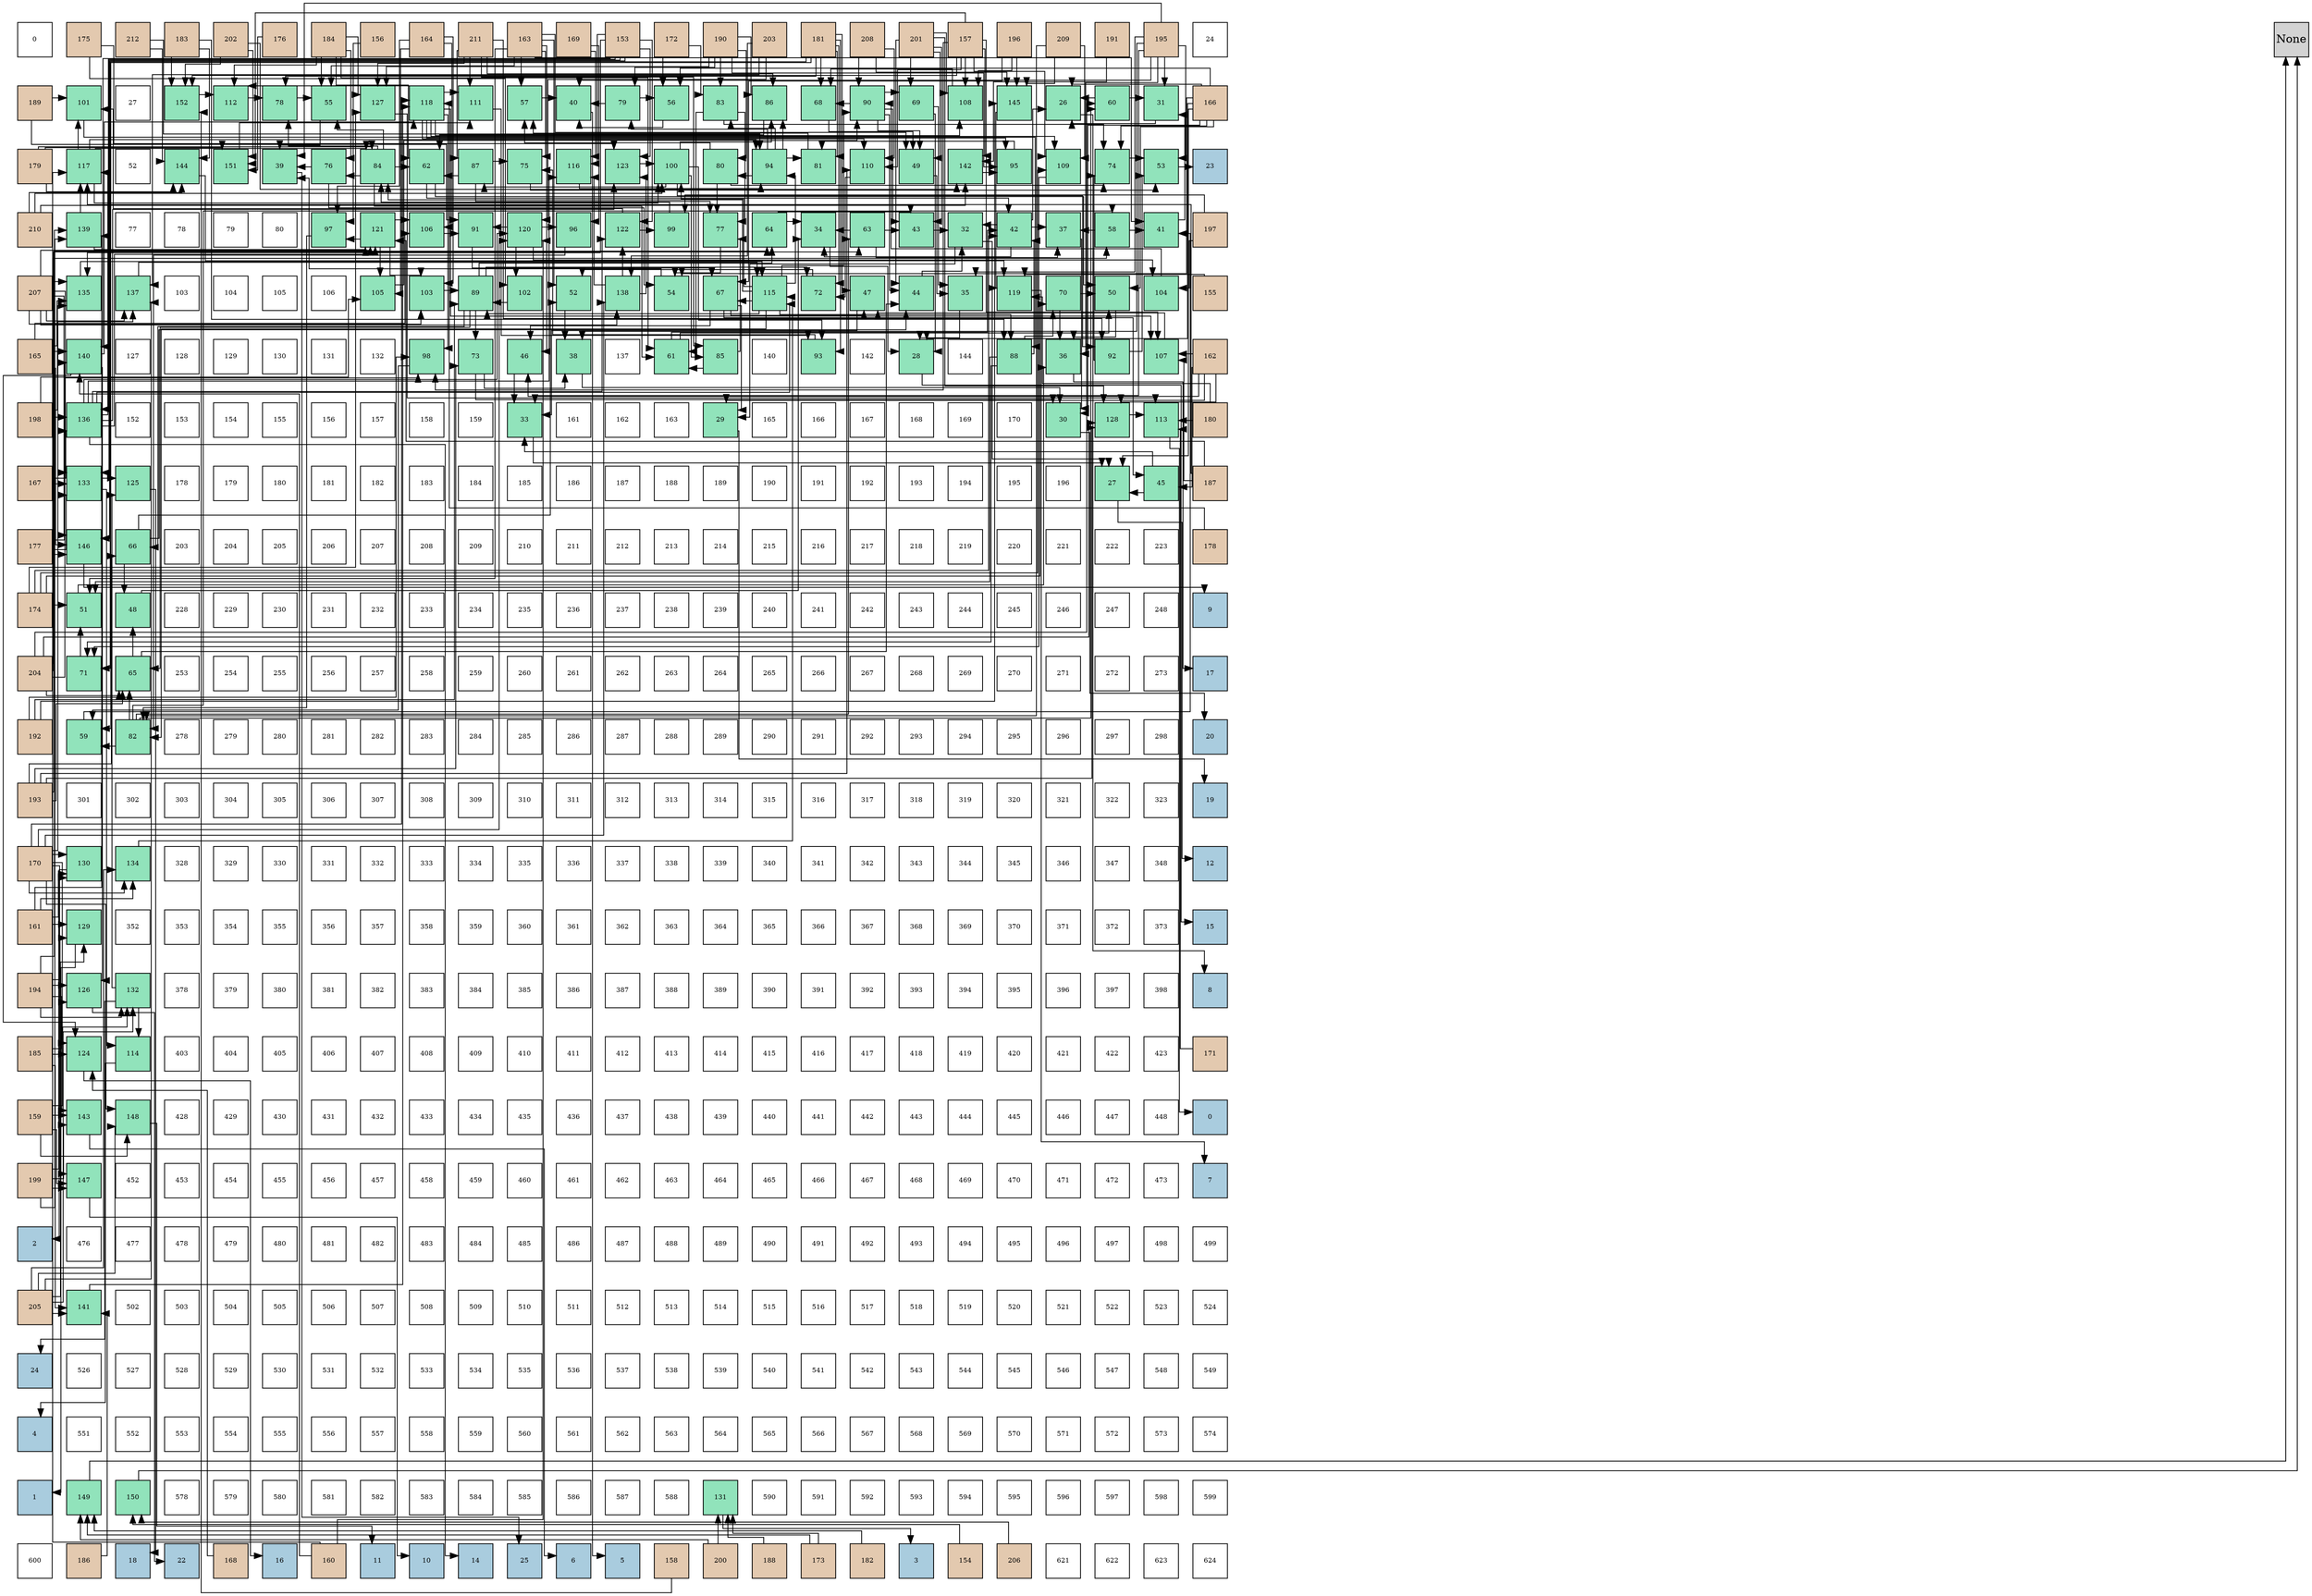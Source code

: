digraph layout{
 rankdir=TB;
 splines=ortho;
 node [style=filled shape=square fixedsize=true width=0.6];
0[label="0", fontsize=8, fillcolor="#ffffff"];
1[label="175", fontsize=8, fillcolor="#e3c9af"];
2[label="212", fontsize=8, fillcolor="#e3c9af"];
3[label="183", fontsize=8, fillcolor="#e3c9af"];
4[label="202", fontsize=8, fillcolor="#e3c9af"];
5[label="176", fontsize=8, fillcolor="#e3c9af"];
6[label="184", fontsize=8, fillcolor="#e3c9af"];
7[label="156", fontsize=8, fillcolor="#e3c9af"];
8[label="164", fontsize=8, fillcolor="#e3c9af"];
9[label="211", fontsize=8, fillcolor="#e3c9af"];
10[label="163", fontsize=8, fillcolor="#e3c9af"];
11[label="169", fontsize=8, fillcolor="#e3c9af"];
12[label="153", fontsize=8, fillcolor="#e3c9af"];
13[label="172", fontsize=8, fillcolor="#e3c9af"];
14[label="190", fontsize=8, fillcolor="#e3c9af"];
15[label="203", fontsize=8, fillcolor="#e3c9af"];
16[label="181", fontsize=8, fillcolor="#e3c9af"];
17[label="208", fontsize=8, fillcolor="#e3c9af"];
18[label="201", fontsize=8, fillcolor="#e3c9af"];
19[label="157", fontsize=8, fillcolor="#e3c9af"];
20[label="196", fontsize=8, fillcolor="#e3c9af"];
21[label="209", fontsize=8, fillcolor="#e3c9af"];
22[label="191", fontsize=8, fillcolor="#e3c9af"];
23[label="195", fontsize=8, fillcolor="#e3c9af"];
24[label="24", fontsize=8, fillcolor="#ffffff"];
25[label="189", fontsize=8, fillcolor="#e3c9af"];
26[label="101", fontsize=8, fillcolor="#91e3bb"];
27[label="27", fontsize=8, fillcolor="#ffffff"];
28[label="152", fontsize=8, fillcolor="#91e3bb"];
29[label="112", fontsize=8, fillcolor="#91e3bb"];
30[label="78", fontsize=8, fillcolor="#91e3bb"];
31[label="55", fontsize=8, fillcolor="#91e3bb"];
32[label="127", fontsize=8, fillcolor="#91e3bb"];
33[label="118", fontsize=8, fillcolor="#91e3bb"];
34[label="111", fontsize=8, fillcolor="#91e3bb"];
35[label="57", fontsize=8, fillcolor="#91e3bb"];
36[label="40", fontsize=8, fillcolor="#91e3bb"];
37[label="79", fontsize=8, fillcolor="#91e3bb"];
38[label="56", fontsize=8, fillcolor="#91e3bb"];
39[label="83", fontsize=8, fillcolor="#91e3bb"];
40[label="86", fontsize=8, fillcolor="#91e3bb"];
41[label="68", fontsize=8, fillcolor="#91e3bb"];
42[label="90", fontsize=8, fillcolor="#91e3bb"];
43[label="69", fontsize=8, fillcolor="#91e3bb"];
44[label="108", fontsize=8, fillcolor="#91e3bb"];
45[label="145", fontsize=8, fillcolor="#91e3bb"];
46[label="26", fontsize=8, fillcolor="#91e3bb"];
47[label="60", fontsize=8, fillcolor="#91e3bb"];
48[label="31", fontsize=8, fillcolor="#91e3bb"];
49[label="166", fontsize=8, fillcolor="#e3c9af"];
50[label="179", fontsize=8, fillcolor="#e3c9af"];
51[label="117", fontsize=8, fillcolor="#91e3bb"];
52[label="52", fontsize=8, fillcolor="#ffffff"];
53[label="144", fontsize=8, fillcolor="#91e3bb"];
54[label="151", fontsize=8, fillcolor="#91e3bb"];
55[label="39", fontsize=8, fillcolor="#91e3bb"];
56[label="76", fontsize=8, fillcolor="#91e3bb"];
57[label="84", fontsize=8, fillcolor="#91e3bb"];
58[label="62", fontsize=8, fillcolor="#91e3bb"];
59[label="87", fontsize=8, fillcolor="#91e3bb"];
60[label="75", fontsize=8, fillcolor="#91e3bb"];
61[label="116", fontsize=8, fillcolor="#91e3bb"];
62[label="123", fontsize=8, fillcolor="#91e3bb"];
63[label="100", fontsize=8, fillcolor="#91e3bb"];
64[label="80", fontsize=8, fillcolor="#91e3bb"];
65[label="94", fontsize=8, fillcolor="#91e3bb"];
66[label="81", fontsize=8, fillcolor="#91e3bb"];
67[label="110", fontsize=8, fillcolor="#91e3bb"];
68[label="49", fontsize=8, fillcolor="#91e3bb"];
69[label="142", fontsize=8, fillcolor="#91e3bb"];
70[label="95", fontsize=8, fillcolor="#91e3bb"];
71[label="109", fontsize=8, fillcolor="#91e3bb"];
72[label="74", fontsize=8, fillcolor="#91e3bb"];
73[label="53", fontsize=8, fillcolor="#91e3bb"];
74[label="23", fontsize=8, fillcolor="#a9ccde"];
75[label="210", fontsize=8, fillcolor="#e3c9af"];
76[label="139", fontsize=8, fillcolor="#91e3bb"];
77[label="77", fontsize=8, fillcolor="#ffffff"];
78[label="78", fontsize=8, fillcolor="#ffffff"];
79[label="79", fontsize=8, fillcolor="#ffffff"];
80[label="80", fontsize=8, fillcolor="#ffffff"];
81[label="97", fontsize=8, fillcolor="#91e3bb"];
82[label="121", fontsize=8, fillcolor="#91e3bb"];
83[label="106", fontsize=8, fillcolor="#91e3bb"];
84[label="91", fontsize=8, fillcolor="#91e3bb"];
85[label="120", fontsize=8, fillcolor="#91e3bb"];
86[label="96", fontsize=8, fillcolor="#91e3bb"];
87[label="122", fontsize=8, fillcolor="#91e3bb"];
88[label="99", fontsize=8, fillcolor="#91e3bb"];
89[label="77", fontsize=8, fillcolor="#91e3bb"];
90[label="64", fontsize=8, fillcolor="#91e3bb"];
91[label="34", fontsize=8, fillcolor="#91e3bb"];
92[label="63", fontsize=8, fillcolor="#91e3bb"];
93[label="43", fontsize=8, fillcolor="#91e3bb"];
94[label="32", fontsize=8, fillcolor="#91e3bb"];
95[label="42", fontsize=8, fillcolor="#91e3bb"];
96[label="37", fontsize=8, fillcolor="#91e3bb"];
97[label="58", fontsize=8, fillcolor="#91e3bb"];
98[label="41", fontsize=8, fillcolor="#91e3bb"];
99[label="197", fontsize=8, fillcolor="#e3c9af"];
100[label="207", fontsize=8, fillcolor="#e3c9af"];
101[label="135", fontsize=8, fillcolor="#91e3bb"];
102[label="137", fontsize=8, fillcolor="#91e3bb"];
103[label="103", fontsize=8, fillcolor="#ffffff"];
104[label="104", fontsize=8, fillcolor="#ffffff"];
105[label="105", fontsize=8, fillcolor="#ffffff"];
106[label="106", fontsize=8, fillcolor="#ffffff"];
107[label="105", fontsize=8, fillcolor="#91e3bb"];
108[label="103", fontsize=8, fillcolor="#91e3bb"];
109[label="89", fontsize=8, fillcolor="#91e3bb"];
110[label="102", fontsize=8, fillcolor="#91e3bb"];
111[label="52", fontsize=8, fillcolor="#91e3bb"];
112[label="138", fontsize=8, fillcolor="#91e3bb"];
113[label="54", fontsize=8, fillcolor="#91e3bb"];
114[label="67", fontsize=8, fillcolor="#91e3bb"];
115[label="115", fontsize=8, fillcolor="#91e3bb"];
116[label="72", fontsize=8, fillcolor="#91e3bb"];
117[label="47", fontsize=8, fillcolor="#91e3bb"];
118[label="44", fontsize=8, fillcolor="#91e3bb"];
119[label="35", fontsize=8, fillcolor="#91e3bb"];
120[label="119", fontsize=8, fillcolor="#91e3bb"];
121[label="70", fontsize=8, fillcolor="#91e3bb"];
122[label="50", fontsize=8, fillcolor="#91e3bb"];
123[label="104", fontsize=8, fillcolor="#91e3bb"];
124[label="155", fontsize=8, fillcolor="#e3c9af"];
125[label="165", fontsize=8, fillcolor="#e3c9af"];
126[label="140", fontsize=8, fillcolor="#91e3bb"];
127[label="127", fontsize=8, fillcolor="#ffffff"];
128[label="128", fontsize=8, fillcolor="#ffffff"];
129[label="129", fontsize=8, fillcolor="#ffffff"];
130[label="130", fontsize=8, fillcolor="#ffffff"];
131[label="131", fontsize=8, fillcolor="#ffffff"];
132[label="132", fontsize=8, fillcolor="#ffffff"];
133[label="98", fontsize=8, fillcolor="#91e3bb"];
134[label="73", fontsize=8, fillcolor="#91e3bb"];
135[label="46", fontsize=8, fillcolor="#91e3bb"];
136[label="38", fontsize=8, fillcolor="#91e3bb"];
137[label="137", fontsize=8, fillcolor="#ffffff"];
138[label="61", fontsize=8, fillcolor="#91e3bb"];
139[label="85", fontsize=8, fillcolor="#91e3bb"];
140[label="140", fontsize=8, fillcolor="#ffffff"];
141[label="93", fontsize=8, fillcolor="#91e3bb"];
142[label="142", fontsize=8, fillcolor="#ffffff"];
143[label="28", fontsize=8, fillcolor="#91e3bb"];
144[label="144", fontsize=8, fillcolor="#ffffff"];
145[label="88", fontsize=8, fillcolor="#91e3bb"];
146[label="36", fontsize=8, fillcolor="#91e3bb"];
147[label="92", fontsize=8, fillcolor="#91e3bb"];
148[label="107", fontsize=8, fillcolor="#91e3bb"];
149[label="162", fontsize=8, fillcolor="#e3c9af"];
150[label="198", fontsize=8, fillcolor="#e3c9af"];
151[label="136", fontsize=8, fillcolor="#91e3bb"];
152[label="152", fontsize=8, fillcolor="#ffffff"];
153[label="153", fontsize=8, fillcolor="#ffffff"];
154[label="154", fontsize=8, fillcolor="#ffffff"];
155[label="155", fontsize=8, fillcolor="#ffffff"];
156[label="156", fontsize=8, fillcolor="#ffffff"];
157[label="157", fontsize=8, fillcolor="#ffffff"];
158[label="158", fontsize=8, fillcolor="#ffffff"];
159[label="159", fontsize=8, fillcolor="#ffffff"];
160[label="33", fontsize=8, fillcolor="#91e3bb"];
161[label="161", fontsize=8, fillcolor="#ffffff"];
162[label="162", fontsize=8, fillcolor="#ffffff"];
163[label="163", fontsize=8, fillcolor="#ffffff"];
164[label="29", fontsize=8, fillcolor="#91e3bb"];
165[label="165", fontsize=8, fillcolor="#ffffff"];
166[label="166", fontsize=8, fillcolor="#ffffff"];
167[label="167", fontsize=8, fillcolor="#ffffff"];
168[label="168", fontsize=8, fillcolor="#ffffff"];
169[label="169", fontsize=8, fillcolor="#ffffff"];
170[label="170", fontsize=8, fillcolor="#ffffff"];
171[label="30", fontsize=8, fillcolor="#91e3bb"];
172[label="128", fontsize=8, fillcolor="#91e3bb"];
173[label="113", fontsize=8, fillcolor="#91e3bb"];
174[label="180", fontsize=8, fillcolor="#e3c9af"];
175[label="167", fontsize=8, fillcolor="#e3c9af"];
176[label="133", fontsize=8, fillcolor="#91e3bb"];
177[label="125", fontsize=8, fillcolor="#91e3bb"];
178[label="178", fontsize=8, fillcolor="#ffffff"];
179[label="179", fontsize=8, fillcolor="#ffffff"];
180[label="180", fontsize=8, fillcolor="#ffffff"];
181[label="181", fontsize=8, fillcolor="#ffffff"];
182[label="182", fontsize=8, fillcolor="#ffffff"];
183[label="183", fontsize=8, fillcolor="#ffffff"];
184[label="184", fontsize=8, fillcolor="#ffffff"];
185[label="185", fontsize=8, fillcolor="#ffffff"];
186[label="186", fontsize=8, fillcolor="#ffffff"];
187[label="187", fontsize=8, fillcolor="#ffffff"];
188[label="188", fontsize=8, fillcolor="#ffffff"];
189[label="189", fontsize=8, fillcolor="#ffffff"];
190[label="190", fontsize=8, fillcolor="#ffffff"];
191[label="191", fontsize=8, fillcolor="#ffffff"];
192[label="192", fontsize=8, fillcolor="#ffffff"];
193[label="193", fontsize=8, fillcolor="#ffffff"];
194[label="194", fontsize=8, fillcolor="#ffffff"];
195[label="195", fontsize=8, fillcolor="#ffffff"];
196[label="196", fontsize=8, fillcolor="#ffffff"];
197[label="27", fontsize=8, fillcolor="#91e3bb"];
198[label="45", fontsize=8, fillcolor="#91e3bb"];
199[label="187", fontsize=8, fillcolor="#e3c9af"];
200[label="177", fontsize=8, fillcolor="#e3c9af"];
201[label="146", fontsize=8, fillcolor="#91e3bb"];
202[label="66", fontsize=8, fillcolor="#91e3bb"];
203[label="203", fontsize=8, fillcolor="#ffffff"];
204[label="204", fontsize=8, fillcolor="#ffffff"];
205[label="205", fontsize=8, fillcolor="#ffffff"];
206[label="206", fontsize=8, fillcolor="#ffffff"];
207[label="207", fontsize=8, fillcolor="#ffffff"];
208[label="208", fontsize=8, fillcolor="#ffffff"];
209[label="209", fontsize=8, fillcolor="#ffffff"];
210[label="210", fontsize=8, fillcolor="#ffffff"];
211[label="211", fontsize=8, fillcolor="#ffffff"];
212[label="212", fontsize=8, fillcolor="#ffffff"];
213[label="213", fontsize=8, fillcolor="#ffffff"];
214[label="214", fontsize=8, fillcolor="#ffffff"];
215[label="215", fontsize=8, fillcolor="#ffffff"];
216[label="216", fontsize=8, fillcolor="#ffffff"];
217[label="217", fontsize=8, fillcolor="#ffffff"];
218[label="218", fontsize=8, fillcolor="#ffffff"];
219[label="219", fontsize=8, fillcolor="#ffffff"];
220[label="220", fontsize=8, fillcolor="#ffffff"];
221[label="221", fontsize=8, fillcolor="#ffffff"];
222[label="222", fontsize=8, fillcolor="#ffffff"];
223[label="223", fontsize=8, fillcolor="#ffffff"];
224[label="178", fontsize=8, fillcolor="#e3c9af"];
225[label="174", fontsize=8, fillcolor="#e3c9af"];
226[label="51", fontsize=8, fillcolor="#91e3bb"];
227[label="48", fontsize=8, fillcolor="#91e3bb"];
228[label="228", fontsize=8, fillcolor="#ffffff"];
229[label="229", fontsize=8, fillcolor="#ffffff"];
230[label="230", fontsize=8, fillcolor="#ffffff"];
231[label="231", fontsize=8, fillcolor="#ffffff"];
232[label="232", fontsize=8, fillcolor="#ffffff"];
233[label="233", fontsize=8, fillcolor="#ffffff"];
234[label="234", fontsize=8, fillcolor="#ffffff"];
235[label="235", fontsize=8, fillcolor="#ffffff"];
236[label="236", fontsize=8, fillcolor="#ffffff"];
237[label="237", fontsize=8, fillcolor="#ffffff"];
238[label="238", fontsize=8, fillcolor="#ffffff"];
239[label="239", fontsize=8, fillcolor="#ffffff"];
240[label="240", fontsize=8, fillcolor="#ffffff"];
241[label="241", fontsize=8, fillcolor="#ffffff"];
242[label="242", fontsize=8, fillcolor="#ffffff"];
243[label="243", fontsize=8, fillcolor="#ffffff"];
244[label="244", fontsize=8, fillcolor="#ffffff"];
245[label="245", fontsize=8, fillcolor="#ffffff"];
246[label="246", fontsize=8, fillcolor="#ffffff"];
247[label="247", fontsize=8, fillcolor="#ffffff"];
248[label="248", fontsize=8, fillcolor="#ffffff"];
249[label="9", fontsize=8, fillcolor="#a9ccde"];
250[label="204", fontsize=8, fillcolor="#e3c9af"];
251[label="71", fontsize=8, fillcolor="#91e3bb"];
252[label="65", fontsize=8, fillcolor="#91e3bb"];
253[label="253", fontsize=8, fillcolor="#ffffff"];
254[label="254", fontsize=8, fillcolor="#ffffff"];
255[label="255", fontsize=8, fillcolor="#ffffff"];
256[label="256", fontsize=8, fillcolor="#ffffff"];
257[label="257", fontsize=8, fillcolor="#ffffff"];
258[label="258", fontsize=8, fillcolor="#ffffff"];
259[label="259", fontsize=8, fillcolor="#ffffff"];
260[label="260", fontsize=8, fillcolor="#ffffff"];
261[label="261", fontsize=8, fillcolor="#ffffff"];
262[label="262", fontsize=8, fillcolor="#ffffff"];
263[label="263", fontsize=8, fillcolor="#ffffff"];
264[label="264", fontsize=8, fillcolor="#ffffff"];
265[label="265", fontsize=8, fillcolor="#ffffff"];
266[label="266", fontsize=8, fillcolor="#ffffff"];
267[label="267", fontsize=8, fillcolor="#ffffff"];
268[label="268", fontsize=8, fillcolor="#ffffff"];
269[label="269", fontsize=8, fillcolor="#ffffff"];
270[label="270", fontsize=8, fillcolor="#ffffff"];
271[label="271", fontsize=8, fillcolor="#ffffff"];
272[label="272", fontsize=8, fillcolor="#ffffff"];
273[label="273", fontsize=8, fillcolor="#ffffff"];
274[label="17", fontsize=8, fillcolor="#a9ccde"];
275[label="192", fontsize=8, fillcolor="#e3c9af"];
276[label="59", fontsize=8, fillcolor="#91e3bb"];
277[label="82", fontsize=8, fillcolor="#91e3bb"];
278[label="278", fontsize=8, fillcolor="#ffffff"];
279[label="279", fontsize=8, fillcolor="#ffffff"];
280[label="280", fontsize=8, fillcolor="#ffffff"];
281[label="281", fontsize=8, fillcolor="#ffffff"];
282[label="282", fontsize=8, fillcolor="#ffffff"];
283[label="283", fontsize=8, fillcolor="#ffffff"];
284[label="284", fontsize=8, fillcolor="#ffffff"];
285[label="285", fontsize=8, fillcolor="#ffffff"];
286[label="286", fontsize=8, fillcolor="#ffffff"];
287[label="287", fontsize=8, fillcolor="#ffffff"];
288[label="288", fontsize=8, fillcolor="#ffffff"];
289[label="289", fontsize=8, fillcolor="#ffffff"];
290[label="290", fontsize=8, fillcolor="#ffffff"];
291[label="291", fontsize=8, fillcolor="#ffffff"];
292[label="292", fontsize=8, fillcolor="#ffffff"];
293[label="293", fontsize=8, fillcolor="#ffffff"];
294[label="294", fontsize=8, fillcolor="#ffffff"];
295[label="295", fontsize=8, fillcolor="#ffffff"];
296[label="296", fontsize=8, fillcolor="#ffffff"];
297[label="297", fontsize=8, fillcolor="#ffffff"];
298[label="298", fontsize=8, fillcolor="#ffffff"];
299[label="20", fontsize=8, fillcolor="#a9ccde"];
300[label="193", fontsize=8, fillcolor="#e3c9af"];
301[label="301", fontsize=8, fillcolor="#ffffff"];
302[label="302", fontsize=8, fillcolor="#ffffff"];
303[label="303", fontsize=8, fillcolor="#ffffff"];
304[label="304", fontsize=8, fillcolor="#ffffff"];
305[label="305", fontsize=8, fillcolor="#ffffff"];
306[label="306", fontsize=8, fillcolor="#ffffff"];
307[label="307", fontsize=8, fillcolor="#ffffff"];
308[label="308", fontsize=8, fillcolor="#ffffff"];
309[label="309", fontsize=8, fillcolor="#ffffff"];
310[label="310", fontsize=8, fillcolor="#ffffff"];
311[label="311", fontsize=8, fillcolor="#ffffff"];
312[label="312", fontsize=8, fillcolor="#ffffff"];
313[label="313", fontsize=8, fillcolor="#ffffff"];
314[label="314", fontsize=8, fillcolor="#ffffff"];
315[label="315", fontsize=8, fillcolor="#ffffff"];
316[label="316", fontsize=8, fillcolor="#ffffff"];
317[label="317", fontsize=8, fillcolor="#ffffff"];
318[label="318", fontsize=8, fillcolor="#ffffff"];
319[label="319", fontsize=8, fillcolor="#ffffff"];
320[label="320", fontsize=8, fillcolor="#ffffff"];
321[label="321", fontsize=8, fillcolor="#ffffff"];
322[label="322", fontsize=8, fillcolor="#ffffff"];
323[label="323", fontsize=8, fillcolor="#ffffff"];
324[label="19", fontsize=8, fillcolor="#a9ccde"];
325[label="170", fontsize=8, fillcolor="#e3c9af"];
326[label="130", fontsize=8, fillcolor="#91e3bb"];
327[label="134", fontsize=8, fillcolor="#91e3bb"];
328[label="328", fontsize=8, fillcolor="#ffffff"];
329[label="329", fontsize=8, fillcolor="#ffffff"];
330[label="330", fontsize=8, fillcolor="#ffffff"];
331[label="331", fontsize=8, fillcolor="#ffffff"];
332[label="332", fontsize=8, fillcolor="#ffffff"];
333[label="333", fontsize=8, fillcolor="#ffffff"];
334[label="334", fontsize=8, fillcolor="#ffffff"];
335[label="335", fontsize=8, fillcolor="#ffffff"];
336[label="336", fontsize=8, fillcolor="#ffffff"];
337[label="337", fontsize=8, fillcolor="#ffffff"];
338[label="338", fontsize=8, fillcolor="#ffffff"];
339[label="339", fontsize=8, fillcolor="#ffffff"];
340[label="340", fontsize=8, fillcolor="#ffffff"];
341[label="341", fontsize=8, fillcolor="#ffffff"];
342[label="342", fontsize=8, fillcolor="#ffffff"];
343[label="343", fontsize=8, fillcolor="#ffffff"];
344[label="344", fontsize=8, fillcolor="#ffffff"];
345[label="345", fontsize=8, fillcolor="#ffffff"];
346[label="346", fontsize=8, fillcolor="#ffffff"];
347[label="347", fontsize=8, fillcolor="#ffffff"];
348[label="348", fontsize=8, fillcolor="#ffffff"];
349[label="12", fontsize=8, fillcolor="#a9ccde"];
350[label="161", fontsize=8, fillcolor="#e3c9af"];
351[label="129", fontsize=8, fillcolor="#91e3bb"];
352[label="352", fontsize=8, fillcolor="#ffffff"];
353[label="353", fontsize=8, fillcolor="#ffffff"];
354[label="354", fontsize=8, fillcolor="#ffffff"];
355[label="355", fontsize=8, fillcolor="#ffffff"];
356[label="356", fontsize=8, fillcolor="#ffffff"];
357[label="357", fontsize=8, fillcolor="#ffffff"];
358[label="358", fontsize=8, fillcolor="#ffffff"];
359[label="359", fontsize=8, fillcolor="#ffffff"];
360[label="360", fontsize=8, fillcolor="#ffffff"];
361[label="361", fontsize=8, fillcolor="#ffffff"];
362[label="362", fontsize=8, fillcolor="#ffffff"];
363[label="363", fontsize=8, fillcolor="#ffffff"];
364[label="364", fontsize=8, fillcolor="#ffffff"];
365[label="365", fontsize=8, fillcolor="#ffffff"];
366[label="366", fontsize=8, fillcolor="#ffffff"];
367[label="367", fontsize=8, fillcolor="#ffffff"];
368[label="368", fontsize=8, fillcolor="#ffffff"];
369[label="369", fontsize=8, fillcolor="#ffffff"];
370[label="370", fontsize=8, fillcolor="#ffffff"];
371[label="371", fontsize=8, fillcolor="#ffffff"];
372[label="372", fontsize=8, fillcolor="#ffffff"];
373[label="373", fontsize=8, fillcolor="#ffffff"];
374[label="15", fontsize=8, fillcolor="#a9ccde"];
375[label="194", fontsize=8, fillcolor="#e3c9af"];
376[label="126", fontsize=8, fillcolor="#91e3bb"];
377[label="132", fontsize=8, fillcolor="#91e3bb"];
378[label="378", fontsize=8, fillcolor="#ffffff"];
379[label="379", fontsize=8, fillcolor="#ffffff"];
380[label="380", fontsize=8, fillcolor="#ffffff"];
381[label="381", fontsize=8, fillcolor="#ffffff"];
382[label="382", fontsize=8, fillcolor="#ffffff"];
383[label="383", fontsize=8, fillcolor="#ffffff"];
384[label="384", fontsize=8, fillcolor="#ffffff"];
385[label="385", fontsize=8, fillcolor="#ffffff"];
386[label="386", fontsize=8, fillcolor="#ffffff"];
387[label="387", fontsize=8, fillcolor="#ffffff"];
388[label="388", fontsize=8, fillcolor="#ffffff"];
389[label="389", fontsize=8, fillcolor="#ffffff"];
390[label="390", fontsize=8, fillcolor="#ffffff"];
391[label="391", fontsize=8, fillcolor="#ffffff"];
392[label="392", fontsize=8, fillcolor="#ffffff"];
393[label="393", fontsize=8, fillcolor="#ffffff"];
394[label="394", fontsize=8, fillcolor="#ffffff"];
395[label="395", fontsize=8, fillcolor="#ffffff"];
396[label="396", fontsize=8, fillcolor="#ffffff"];
397[label="397", fontsize=8, fillcolor="#ffffff"];
398[label="398", fontsize=8, fillcolor="#ffffff"];
399[label="8", fontsize=8, fillcolor="#a9ccde"];
400[label="185", fontsize=8, fillcolor="#e3c9af"];
401[label="124", fontsize=8, fillcolor="#91e3bb"];
402[label="114", fontsize=8, fillcolor="#91e3bb"];
403[label="403", fontsize=8, fillcolor="#ffffff"];
404[label="404", fontsize=8, fillcolor="#ffffff"];
405[label="405", fontsize=8, fillcolor="#ffffff"];
406[label="406", fontsize=8, fillcolor="#ffffff"];
407[label="407", fontsize=8, fillcolor="#ffffff"];
408[label="408", fontsize=8, fillcolor="#ffffff"];
409[label="409", fontsize=8, fillcolor="#ffffff"];
410[label="410", fontsize=8, fillcolor="#ffffff"];
411[label="411", fontsize=8, fillcolor="#ffffff"];
412[label="412", fontsize=8, fillcolor="#ffffff"];
413[label="413", fontsize=8, fillcolor="#ffffff"];
414[label="414", fontsize=8, fillcolor="#ffffff"];
415[label="415", fontsize=8, fillcolor="#ffffff"];
416[label="416", fontsize=8, fillcolor="#ffffff"];
417[label="417", fontsize=8, fillcolor="#ffffff"];
418[label="418", fontsize=8, fillcolor="#ffffff"];
419[label="419", fontsize=8, fillcolor="#ffffff"];
420[label="420", fontsize=8, fillcolor="#ffffff"];
421[label="421", fontsize=8, fillcolor="#ffffff"];
422[label="422", fontsize=8, fillcolor="#ffffff"];
423[label="423", fontsize=8, fillcolor="#ffffff"];
424[label="171", fontsize=8, fillcolor="#e3c9af"];
425[label="159", fontsize=8, fillcolor="#e3c9af"];
426[label="143", fontsize=8, fillcolor="#91e3bb"];
427[label="148", fontsize=8, fillcolor="#91e3bb"];
428[label="428", fontsize=8, fillcolor="#ffffff"];
429[label="429", fontsize=8, fillcolor="#ffffff"];
430[label="430", fontsize=8, fillcolor="#ffffff"];
431[label="431", fontsize=8, fillcolor="#ffffff"];
432[label="432", fontsize=8, fillcolor="#ffffff"];
433[label="433", fontsize=8, fillcolor="#ffffff"];
434[label="434", fontsize=8, fillcolor="#ffffff"];
435[label="435", fontsize=8, fillcolor="#ffffff"];
436[label="436", fontsize=8, fillcolor="#ffffff"];
437[label="437", fontsize=8, fillcolor="#ffffff"];
438[label="438", fontsize=8, fillcolor="#ffffff"];
439[label="439", fontsize=8, fillcolor="#ffffff"];
440[label="440", fontsize=8, fillcolor="#ffffff"];
441[label="441", fontsize=8, fillcolor="#ffffff"];
442[label="442", fontsize=8, fillcolor="#ffffff"];
443[label="443", fontsize=8, fillcolor="#ffffff"];
444[label="444", fontsize=8, fillcolor="#ffffff"];
445[label="445", fontsize=8, fillcolor="#ffffff"];
446[label="446", fontsize=8, fillcolor="#ffffff"];
447[label="447", fontsize=8, fillcolor="#ffffff"];
448[label="448", fontsize=8, fillcolor="#ffffff"];
449[label="0", fontsize=8, fillcolor="#a9ccde"];
450[label="199", fontsize=8, fillcolor="#e3c9af"];
451[label="147", fontsize=8, fillcolor="#91e3bb"];
452[label="452", fontsize=8, fillcolor="#ffffff"];
453[label="453", fontsize=8, fillcolor="#ffffff"];
454[label="454", fontsize=8, fillcolor="#ffffff"];
455[label="455", fontsize=8, fillcolor="#ffffff"];
456[label="456", fontsize=8, fillcolor="#ffffff"];
457[label="457", fontsize=8, fillcolor="#ffffff"];
458[label="458", fontsize=8, fillcolor="#ffffff"];
459[label="459", fontsize=8, fillcolor="#ffffff"];
460[label="460", fontsize=8, fillcolor="#ffffff"];
461[label="461", fontsize=8, fillcolor="#ffffff"];
462[label="462", fontsize=8, fillcolor="#ffffff"];
463[label="463", fontsize=8, fillcolor="#ffffff"];
464[label="464", fontsize=8, fillcolor="#ffffff"];
465[label="465", fontsize=8, fillcolor="#ffffff"];
466[label="466", fontsize=8, fillcolor="#ffffff"];
467[label="467", fontsize=8, fillcolor="#ffffff"];
468[label="468", fontsize=8, fillcolor="#ffffff"];
469[label="469", fontsize=8, fillcolor="#ffffff"];
470[label="470", fontsize=8, fillcolor="#ffffff"];
471[label="471", fontsize=8, fillcolor="#ffffff"];
472[label="472", fontsize=8, fillcolor="#ffffff"];
473[label="473", fontsize=8, fillcolor="#ffffff"];
474[label="7", fontsize=8, fillcolor="#a9ccde"];
475[label="2", fontsize=8, fillcolor="#a9ccde"];
476[label="476", fontsize=8, fillcolor="#ffffff"];
477[label="477", fontsize=8, fillcolor="#ffffff"];
478[label="478", fontsize=8, fillcolor="#ffffff"];
479[label="479", fontsize=8, fillcolor="#ffffff"];
480[label="480", fontsize=8, fillcolor="#ffffff"];
481[label="481", fontsize=8, fillcolor="#ffffff"];
482[label="482", fontsize=8, fillcolor="#ffffff"];
483[label="483", fontsize=8, fillcolor="#ffffff"];
484[label="484", fontsize=8, fillcolor="#ffffff"];
485[label="485", fontsize=8, fillcolor="#ffffff"];
486[label="486", fontsize=8, fillcolor="#ffffff"];
487[label="487", fontsize=8, fillcolor="#ffffff"];
488[label="488", fontsize=8, fillcolor="#ffffff"];
489[label="489", fontsize=8, fillcolor="#ffffff"];
490[label="490", fontsize=8, fillcolor="#ffffff"];
491[label="491", fontsize=8, fillcolor="#ffffff"];
492[label="492", fontsize=8, fillcolor="#ffffff"];
493[label="493", fontsize=8, fillcolor="#ffffff"];
494[label="494", fontsize=8, fillcolor="#ffffff"];
495[label="495", fontsize=8, fillcolor="#ffffff"];
496[label="496", fontsize=8, fillcolor="#ffffff"];
497[label="497", fontsize=8, fillcolor="#ffffff"];
498[label="498", fontsize=8, fillcolor="#ffffff"];
499[label="499", fontsize=8, fillcolor="#ffffff"];
500[label="205", fontsize=8, fillcolor="#e3c9af"];
501[label="141", fontsize=8, fillcolor="#91e3bb"];
502[label="502", fontsize=8, fillcolor="#ffffff"];
503[label="503", fontsize=8, fillcolor="#ffffff"];
504[label="504", fontsize=8, fillcolor="#ffffff"];
505[label="505", fontsize=8, fillcolor="#ffffff"];
506[label="506", fontsize=8, fillcolor="#ffffff"];
507[label="507", fontsize=8, fillcolor="#ffffff"];
508[label="508", fontsize=8, fillcolor="#ffffff"];
509[label="509", fontsize=8, fillcolor="#ffffff"];
510[label="510", fontsize=8, fillcolor="#ffffff"];
511[label="511", fontsize=8, fillcolor="#ffffff"];
512[label="512", fontsize=8, fillcolor="#ffffff"];
513[label="513", fontsize=8, fillcolor="#ffffff"];
514[label="514", fontsize=8, fillcolor="#ffffff"];
515[label="515", fontsize=8, fillcolor="#ffffff"];
516[label="516", fontsize=8, fillcolor="#ffffff"];
517[label="517", fontsize=8, fillcolor="#ffffff"];
518[label="518", fontsize=8, fillcolor="#ffffff"];
519[label="519", fontsize=8, fillcolor="#ffffff"];
520[label="520", fontsize=8, fillcolor="#ffffff"];
521[label="521", fontsize=8, fillcolor="#ffffff"];
522[label="522", fontsize=8, fillcolor="#ffffff"];
523[label="523", fontsize=8, fillcolor="#ffffff"];
524[label="524", fontsize=8, fillcolor="#ffffff"];
525[label="24", fontsize=8, fillcolor="#a9ccde"];
526[label="526", fontsize=8, fillcolor="#ffffff"];
527[label="527", fontsize=8, fillcolor="#ffffff"];
528[label="528", fontsize=8, fillcolor="#ffffff"];
529[label="529", fontsize=8, fillcolor="#ffffff"];
530[label="530", fontsize=8, fillcolor="#ffffff"];
531[label="531", fontsize=8, fillcolor="#ffffff"];
532[label="532", fontsize=8, fillcolor="#ffffff"];
533[label="533", fontsize=8, fillcolor="#ffffff"];
534[label="534", fontsize=8, fillcolor="#ffffff"];
535[label="535", fontsize=8, fillcolor="#ffffff"];
536[label="536", fontsize=8, fillcolor="#ffffff"];
537[label="537", fontsize=8, fillcolor="#ffffff"];
538[label="538", fontsize=8, fillcolor="#ffffff"];
539[label="539", fontsize=8, fillcolor="#ffffff"];
540[label="540", fontsize=8, fillcolor="#ffffff"];
541[label="541", fontsize=8, fillcolor="#ffffff"];
542[label="542", fontsize=8, fillcolor="#ffffff"];
543[label="543", fontsize=8, fillcolor="#ffffff"];
544[label="544", fontsize=8, fillcolor="#ffffff"];
545[label="545", fontsize=8, fillcolor="#ffffff"];
546[label="546", fontsize=8, fillcolor="#ffffff"];
547[label="547", fontsize=8, fillcolor="#ffffff"];
548[label="548", fontsize=8, fillcolor="#ffffff"];
549[label="549", fontsize=8, fillcolor="#ffffff"];
550[label="4", fontsize=8, fillcolor="#a9ccde"];
551[label="551", fontsize=8, fillcolor="#ffffff"];
552[label="552", fontsize=8, fillcolor="#ffffff"];
553[label="553", fontsize=8, fillcolor="#ffffff"];
554[label="554", fontsize=8, fillcolor="#ffffff"];
555[label="555", fontsize=8, fillcolor="#ffffff"];
556[label="556", fontsize=8, fillcolor="#ffffff"];
557[label="557", fontsize=8, fillcolor="#ffffff"];
558[label="558", fontsize=8, fillcolor="#ffffff"];
559[label="559", fontsize=8, fillcolor="#ffffff"];
560[label="560", fontsize=8, fillcolor="#ffffff"];
561[label="561", fontsize=8, fillcolor="#ffffff"];
562[label="562", fontsize=8, fillcolor="#ffffff"];
563[label="563", fontsize=8, fillcolor="#ffffff"];
564[label="564", fontsize=8, fillcolor="#ffffff"];
565[label="565", fontsize=8, fillcolor="#ffffff"];
566[label="566", fontsize=8, fillcolor="#ffffff"];
567[label="567", fontsize=8, fillcolor="#ffffff"];
568[label="568", fontsize=8, fillcolor="#ffffff"];
569[label="569", fontsize=8, fillcolor="#ffffff"];
570[label="570", fontsize=8, fillcolor="#ffffff"];
571[label="571", fontsize=8, fillcolor="#ffffff"];
572[label="572", fontsize=8, fillcolor="#ffffff"];
573[label="573", fontsize=8, fillcolor="#ffffff"];
574[label="574", fontsize=8, fillcolor="#ffffff"];
575[label="1", fontsize=8, fillcolor="#a9ccde"];
576[label="149", fontsize=8, fillcolor="#91e3bb"];
577[label="150", fontsize=8, fillcolor="#91e3bb"];
578[label="578", fontsize=8, fillcolor="#ffffff"];
579[label="579", fontsize=8, fillcolor="#ffffff"];
580[label="580", fontsize=8, fillcolor="#ffffff"];
581[label="581", fontsize=8, fillcolor="#ffffff"];
582[label="582", fontsize=8, fillcolor="#ffffff"];
583[label="583", fontsize=8, fillcolor="#ffffff"];
584[label="584", fontsize=8, fillcolor="#ffffff"];
585[label="585", fontsize=8, fillcolor="#ffffff"];
586[label="586", fontsize=8, fillcolor="#ffffff"];
587[label="587", fontsize=8, fillcolor="#ffffff"];
588[label="588", fontsize=8, fillcolor="#ffffff"];
589[label="131", fontsize=8, fillcolor="#91e3bb"];
590[label="590", fontsize=8, fillcolor="#ffffff"];
591[label="591", fontsize=8, fillcolor="#ffffff"];
592[label="592", fontsize=8, fillcolor="#ffffff"];
593[label="593", fontsize=8, fillcolor="#ffffff"];
594[label="594", fontsize=8, fillcolor="#ffffff"];
595[label="595", fontsize=8, fillcolor="#ffffff"];
596[label="596", fontsize=8, fillcolor="#ffffff"];
597[label="597", fontsize=8, fillcolor="#ffffff"];
598[label="598", fontsize=8, fillcolor="#ffffff"];
599[label="599", fontsize=8, fillcolor="#ffffff"];
600[label="600", fontsize=8, fillcolor="#ffffff"];
601[label="186", fontsize=8, fillcolor="#e3c9af"];
602[label="18", fontsize=8, fillcolor="#a9ccde"];
603[label="22", fontsize=8, fillcolor="#a9ccde"];
604[label="168", fontsize=8, fillcolor="#e3c9af"];
605[label="16", fontsize=8, fillcolor="#a9ccde"];
606[label="160", fontsize=8, fillcolor="#e3c9af"];
607[label="11", fontsize=8, fillcolor="#a9ccde"];
608[label="10", fontsize=8, fillcolor="#a9ccde"];
609[label="14", fontsize=8, fillcolor="#a9ccde"];
610[label="25", fontsize=8, fillcolor="#a9ccde"];
611[label="6", fontsize=8, fillcolor="#a9ccde"];
612[label="5", fontsize=8, fillcolor="#a9ccde"];
613[label="158", fontsize=8, fillcolor="#e3c9af"];
614[label="200", fontsize=8, fillcolor="#e3c9af"];
615[label="188", fontsize=8, fillcolor="#e3c9af"];
616[label="173", fontsize=8, fillcolor="#e3c9af"];
617[label="182", fontsize=8, fillcolor="#e3c9af"];
618[label="3", fontsize=8, fillcolor="#a9ccde"];
619[label="154", fontsize=8, fillcolor="#e3c9af"];
620[label="206", fontsize=8, fillcolor="#e3c9af"];
621[label="621", fontsize=8, fillcolor="#ffffff"];
622[label="622", fontsize=8, fillcolor="#ffffff"];
623[label="623", fontsize=8, fillcolor="#ffffff"];
624[label="624", fontsize=8, fillcolor="#ffffff"];
edge [constraint=false, style=vis];46 -> 399;
197 -> 349;
143 -> 374;
164 -> 324;
171 -> 299;
48 -> 46;
94 -> 197;
94 -> 164;
160 -> 197;
91 -> 143;
119 -> 143;
146 -> 274;
96 -> 171;
136 -> 171;
55 -> 610;
36 -> 612;
98 -> 48;
95 -> 46;
95 -> 94;
95 -> 91;
95 -> 96;
93 -> 94;
118 -> 94;
198 -> 197;
198 -> 160;
135 -> 160;
117 -> 160;
227 -> 91;
68 -> 119;
122 -> 146;
226 -> 146;
111 -> 136;
73 -> 74;
113 -> 55;
31 -> 55;
38 -> 36;
35 -> 36;
97 -> 96;
97 -> 98;
276 -> 98;
47 -> 46;
47 -> 48;
138 -> 95;
138 -> 122;
58 -> 95;
58 -> 122;
92 -> 91;
92 -> 96;
92 -> 93;
90 -> 91;
90 -> 93;
252 -> 118;
252 -> 227;
202 -> 118;
202 -> 227;
202 -> 111;
114 -> 164;
114 -> 198;
114 -> 135;
114 -> 117;
41 -> 68;
43 -> 143;
43 -> 119;
121 -> 146;
121 -> 122;
251 -> 226;
116 -> 111;
134 -> 171;
134 -> 136;
72 -> 73;
60 -> 73;
56 -> 55;
56 -> 113;
89 -> 113;
30 -> 31;
37 -> 36;
37 -> 38;
64 -> 35;
64 -> 72;
64 -> 89;
66 -> 35;
277 -> 97;
277 -> 276;
277 -> 47;
277 -> 92;
277 -> 252;
39 -> 138;
39 -> 72;
39 -> 89;
57 -> 31;
57 -> 138;
57 -> 58;
57 -> 56;
57 -> 30;
139 -> 138;
139 -> 89;
40 -> 58;
59 -> 58;
59 -> 60;
59 -> 89;
145 -> 95;
145 -> 226;
145 -> 121;
145 -> 251;
109 -> 90;
109 -> 252;
109 -> 202;
109 -> 116;
109 -> 134;
42 -> 93;
42 -> 118;
42 -> 68;
42 -> 41;
42 -> 43;
84 -> 114;
147 -> 73;
147 -> 72;
141 -> 60;
65 -> 37;
65 -> 64;
65 -> 66;
65 -> 39;
65 -> 40;
70 -> 66;
86 -> 277;
81 -> 277;
133 -> 276;
88 -> 57;
63 -> 139;
63 -> 40;
63 -> 59;
63 -> 147;
63 -> 141;
26 -> 145;
110 -> 109;
108 -> 109;
123 -> 42;
107 -> 42;
83 -> 84;
148 -> 117;
44 -> 41;
71 -> 251;
67 -> 116;
34 -> 141;
29 -> 30;
173 -> 449;
402 -> 550;
115 -> 114;
115 -> 277;
115 -> 57;
115 -> 145;
115 -> 109;
115 -> 42;
115 -> 65;
115 -> 63;
61 -> 65;
51 -> 57;
51 -> 65;
51 -> 63;
51 -> 26;
33 -> 70;
33 -> 133;
33 -> 148;
33 -> 44;
33 -> 71;
33 -> 67;
33 -> 34;
33 -> 29;
120 -> 474;
85 -> 84;
85 -> 86;
85 -> 110;
85 -> 123;
82 -> 81;
82 -> 108;
82 -> 107;
82 -> 83;
87 -> 88;
87 -> 26;
62 -> 63;
401 -> 605;
177 -> 602;
376 -> 603;
32 -> 173;
172 -> 173;
351 -> 575;
326 -> 475;
589 -> 618;
377 -> 525;
377 -> 402;
377 -> 177;
176 -> 402;
176 -> 177;
327 -> 115;
101 -> 115;
151 -> 609;
151 -> 115;
151 -> 61;
151 -> 51;
151 -> 85;
151 -> 82;
151 -> 87;
151 -> 62;
102 -> 115;
112 -> 61;
112 -> 87;
112 -> 62;
76 -> 51;
76 -> 82;
126 -> 33;
126 -> 401;
126 -> 376;
501 -> 33;
69 -> 70;
426 -> 611;
53 -> 120;
45 -> 120;
201 -> 249;
451 -> 608;
427 -> 607;
576 -> None;
577 -> None;
54 -> 34;
28 -> 29;
12 -> 61;
12 -> 87;
12 -> 62;
12 -> 176;
12 -> 101;
12 -> 151;
12 -> 126;
12 -> 201;
619 -> 577;
124 -> 120;
7 -> 81;
19 -> 133;
19 -> 148;
19 -> 44;
19 -> 71;
19 -> 67;
19 -> 69;
19 -> 54;
19 -> 28;
613 -> 28;
425 -> 377;
425 -> 426;
425 -> 451;
425 -> 427;
606 -> 51;
606 -> 85;
606 -> 126;
350 -> 351;
350 -> 326;
350 -> 327;
350 -> 76;
149 -> 164;
149 -> 198;
149 -> 135;
149 -> 148;
149 -> 172;
10 -> 98;
10 -> 135;
10 -> 68;
10 -> 226;
10 -> 111;
10 -> 31;
10 -> 35;
10 -> 60;
8 -> 81;
8 -> 108;
8 -> 107;
8 -> 83;
125 -> 83;
125 -> 101;
125 -> 126;
125 -> 201;
49 -> 46;
49 -> 197;
49 -> 143;
49 -> 171;
49 -> 122;
49 -> 113;
49 -> 38;
49 -> 72;
175 -> 176;
175 -> 151;
604 -> 401;
11 -> 86;
11 -> 61;
325 -> 33;
325 -> 85;
325 -> 401;
325 -> 326;
325 -> 327;
325 -> 102;
325 -> 112;
325 -> 451;
325 -> 427;
424 -> 173;
13 -> 38;
13 -> 39;
616 -> 589;
616 -> 576;
225 -> 95;
225 -> 226;
225 -> 121;
225 -> 71;
225 -> 32;
1 -> 110;
1 -> 62;
5 -> 54;
200 -> 176;
200 -> 126;
200 -> 201;
224 -> 33;
50 -> 57;
50 -> 53;
50 -> 54;
174 -> 173;
174 -> 120;
16 -> 117;
16 -> 276;
16 -> 41;
16 -> 251;
16 -> 116;
16 -> 30;
16 -> 66;
16 -> 141;
617 -> 576;
3 -> 145;
3 -> 53;
3 -> 28;
6 -> 31;
6 -> 138;
6 -> 58;
6 -> 56;
6 -> 29;
6 -> 32;
400 -> 401;
400 -> 376;
400 -> 501;
601 -> 501;
199 -> 148;
199 -> 51;
199 -> 82;
615 -> 589;
25 -> 84;
25 -> 26;
14 -> 37;
14 -> 64;
14 -> 39;
14 -> 40;
14 -> 70;
14 -> 32;
22 -> 69;
275 -> 109;
275 -> 133;
275 -> 45;
300 -> 90;
300 -> 252;
300 -> 202;
300 -> 134;
300 -> 67;
300 -> 172;
375 -> 376;
375 -> 351;
375 -> 377;
375 -> 76;
375 -> 426;
23 -> 48;
23 -> 160;
23 -> 119;
23 -> 146;
23 -> 136;
23 -> 55;
23 -> 36;
23 -> 73;
20 -> 114;
20 -> 44;
20 -> 45;
99 -> 88;
99 -> 123;
150 -> 107;
150 -> 101;
150 -> 151;
450 -> 326;
450 -> 76;
450 -> 426;
450 -> 451;
614 -> 589;
614 -> 576;
18 -> 93;
18 -> 118;
18 -> 68;
18 -> 43;
18 -> 44;
18 -> 172;
4 -> 69;
4 -> 54;
4 -> 28;
15 -> 85;
15 -> 102;
15 -> 112;
250 -> 97;
250 -> 47;
250 -> 92;
250 -> 252;
250 -> 133;
250 -> 172;
500 -> 351;
500 -> 377;
500 -> 327;
500 -> 102;
500 -> 501;
500 -> 427;
620 -> 577;
100 -> 108;
100 -> 82;
100 -> 176;
100 -> 101;
100 -> 102;
100 -> 112;
100 -> 201;
17 -> 42;
17 -> 67;
17 -> 45;
21 -> 277;
21 -> 71;
21 -> 45;
75 -> 63;
75 -> 69;
75 -> 53;
9 -> 139;
9 -> 40;
9 -> 59;
9 -> 147;
9 -> 34;
9 -> 32;
2 -> 65;
2 -> 53;
edge [constraint=true, style=invis];
0 -> 25 -> 50 -> 75 -> 100 -> 125 -> 150 -> 175 -> 200 -> 225 -> 250 -> 275 -> 300 -> 325 -> 350 -> 375 -> 400 -> 425 -> 450 -> 475 -> 500 -> 525 -> 550 -> 575 -> 600;
1 -> 26 -> 51 -> 76 -> 101 -> 126 -> 151 -> 176 -> 201 -> 226 -> 251 -> 276 -> 301 -> 326 -> 351 -> 376 -> 401 -> 426 -> 451 -> 476 -> 501 -> 526 -> 551 -> 576 -> 601;
2 -> 27 -> 52 -> 77 -> 102 -> 127 -> 152 -> 177 -> 202 -> 227 -> 252 -> 277 -> 302 -> 327 -> 352 -> 377 -> 402 -> 427 -> 452 -> 477 -> 502 -> 527 -> 552 -> 577 -> 602;
3 -> 28 -> 53 -> 78 -> 103 -> 128 -> 153 -> 178 -> 203 -> 228 -> 253 -> 278 -> 303 -> 328 -> 353 -> 378 -> 403 -> 428 -> 453 -> 478 -> 503 -> 528 -> 553 -> 578 -> 603;
4 -> 29 -> 54 -> 79 -> 104 -> 129 -> 154 -> 179 -> 204 -> 229 -> 254 -> 279 -> 304 -> 329 -> 354 -> 379 -> 404 -> 429 -> 454 -> 479 -> 504 -> 529 -> 554 -> 579 -> 604;
5 -> 30 -> 55 -> 80 -> 105 -> 130 -> 155 -> 180 -> 205 -> 230 -> 255 -> 280 -> 305 -> 330 -> 355 -> 380 -> 405 -> 430 -> 455 -> 480 -> 505 -> 530 -> 555 -> 580 -> 605;
6 -> 31 -> 56 -> 81 -> 106 -> 131 -> 156 -> 181 -> 206 -> 231 -> 256 -> 281 -> 306 -> 331 -> 356 -> 381 -> 406 -> 431 -> 456 -> 481 -> 506 -> 531 -> 556 -> 581 -> 606;
7 -> 32 -> 57 -> 82 -> 107 -> 132 -> 157 -> 182 -> 207 -> 232 -> 257 -> 282 -> 307 -> 332 -> 357 -> 382 -> 407 -> 432 -> 457 -> 482 -> 507 -> 532 -> 557 -> 582 -> 607;
8 -> 33 -> 58 -> 83 -> 108 -> 133 -> 158 -> 183 -> 208 -> 233 -> 258 -> 283 -> 308 -> 333 -> 358 -> 383 -> 408 -> 433 -> 458 -> 483 -> 508 -> 533 -> 558 -> 583 -> 608;
9 -> 34 -> 59 -> 84 -> 109 -> 134 -> 159 -> 184 -> 209 -> 234 -> 259 -> 284 -> 309 -> 334 -> 359 -> 384 -> 409 -> 434 -> 459 -> 484 -> 509 -> 534 -> 559 -> 584 -> 609;
10 -> 35 -> 60 -> 85 -> 110 -> 135 -> 160 -> 185 -> 210 -> 235 -> 260 -> 285 -> 310 -> 335 -> 360 -> 385 -> 410 -> 435 -> 460 -> 485 -> 510 -> 535 -> 560 -> 585 -> 610;
11 -> 36 -> 61 -> 86 -> 111 -> 136 -> 161 -> 186 -> 211 -> 236 -> 261 -> 286 -> 311 -> 336 -> 361 -> 386 -> 411 -> 436 -> 461 -> 486 -> 511 -> 536 -> 561 -> 586 -> 611;
12 -> 37 -> 62 -> 87 -> 112 -> 137 -> 162 -> 187 -> 212 -> 237 -> 262 -> 287 -> 312 -> 337 -> 362 -> 387 -> 412 -> 437 -> 462 -> 487 -> 512 -> 537 -> 562 -> 587 -> 612;
13 -> 38 -> 63 -> 88 -> 113 -> 138 -> 163 -> 188 -> 213 -> 238 -> 263 -> 288 -> 313 -> 338 -> 363 -> 388 -> 413 -> 438 -> 463 -> 488 -> 513 -> 538 -> 563 -> 588 -> 613;
14 -> 39 -> 64 -> 89 -> 114 -> 139 -> 164 -> 189 -> 214 -> 239 -> 264 -> 289 -> 314 -> 339 -> 364 -> 389 -> 414 -> 439 -> 464 -> 489 -> 514 -> 539 -> 564 -> 589 -> 614;
15 -> 40 -> 65 -> 90 -> 115 -> 140 -> 165 -> 190 -> 215 -> 240 -> 265 -> 290 -> 315 -> 340 -> 365 -> 390 -> 415 -> 440 -> 465 -> 490 -> 515 -> 540 -> 565 -> 590 -> 615;
16 -> 41 -> 66 -> 91 -> 116 -> 141 -> 166 -> 191 -> 216 -> 241 -> 266 -> 291 -> 316 -> 341 -> 366 -> 391 -> 416 -> 441 -> 466 -> 491 -> 516 -> 541 -> 566 -> 591 -> 616;
17 -> 42 -> 67 -> 92 -> 117 -> 142 -> 167 -> 192 -> 217 -> 242 -> 267 -> 292 -> 317 -> 342 -> 367 -> 392 -> 417 -> 442 -> 467 -> 492 -> 517 -> 542 -> 567 -> 592 -> 617;
18 -> 43 -> 68 -> 93 -> 118 -> 143 -> 168 -> 193 -> 218 -> 243 -> 268 -> 293 -> 318 -> 343 -> 368 -> 393 -> 418 -> 443 -> 468 -> 493 -> 518 -> 543 -> 568 -> 593 -> 618;
19 -> 44 -> 69 -> 94 -> 119 -> 144 -> 169 -> 194 -> 219 -> 244 -> 269 -> 294 -> 319 -> 344 -> 369 -> 394 -> 419 -> 444 -> 469 -> 494 -> 519 -> 544 -> 569 -> 594 -> 619;
20 -> 45 -> 70 -> 95 -> 120 -> 145 -> 170 -> 195 -> 220 -> 245 -> 270 -> 295 -> 320 -> 345 -> 370 -> 395 -> 420 -> 445 -> 470 -> 495 -> 520 -> 545 -> 570 -> 595 -> 620;
21 -> 46 -> 71 -> 96 -> 121 -> 146 -> 171 -> 196 -> 221 -> 246 -> 271 -> 296 -> 321 -> 346 -> 371 -> 396 -> 421 -> 446 -> 471 -> 496 -> 521 -> 546 -> 571 -> 596 -> 621;
22 -> 47 -> 72 -> 97 -> 122 -> 147 -> 172 -> 197 -> 222 -> 247 -> 272 -> 297 -> 322 -> 347 -> 372 -> 397 -> 422 -> 447 -> 472 -> 497 -> 522 -> 547 -> 572 -> 597 -> 622;
23 -> 48 -> 73 -> 98 -> 123 -> 148 -> 173 -> 198 -> 223 -> 248 -> 273 -> 298 -> 323 -> 348 -> 373 -> 398 -> 423 -> 448 -> 473 -> 498 -> 523 -> 548 -> 573 -> 598 -> 623;
24 -> 49 -> 74 -> 99 -> 124 -> 149 -> 174 -> 199 -> 224 -> 249 -> 274 -> 299 -> 324 -> 349 -> 374 -> 399 -> 424 -> 449 -> 474 -> 499 -> 524 -> 549 -> 574 -> 599 -> 624;
rank = same {0 -> 1 -> 2 -> 3 -> 4 -> 5 -> 6 -> 7 -> 8 -> 9 -> 10 -> 11 -> 12 -> 13 -> 14 -> 15 -> 16 -> 17 -> 18 -> 19 -> 20 -> 21 -> 22 -> 23 -> 24};
rank = same {25 -> 26 -> 27 -> 28 -> 29 -> 30 -> 31 -> 32 -> 33 -> 34 -> 35 -> 36 -> 37 -> 38 -> 39 -> 40 -> 41 -> 42 -> 43 -> 44 -> 45 -> 46 -> 47 -> 48 -> 49};
rank = same {50 -> 51 -> 52 -> 53 -> 54 -> 55 -> 56 -> 57 -> 58 -> 59 -> 60 -> 61 -> 62 -> 63 -> 64 -> 65 -> 66 -> 67 -> 68 -> 69 -> 70 -> 71 -> 72 -> 73 -> 74};
rank = same {75 -> 76 -> 77 -> 78 -> 79 -> 80 -> 81 -> 82 -> 83 -> 84 -> 85 -> 86 -> 87 -> 88 -> 89 -> 90 -> 91 -> 92 -> 93 -> 94 -> 95 -> 96 -> 97 -> 98 -> 99};
rank = same {100 -> 101 -> 102 -> 103 -> 104 -> 105 -> 106 -> 107 -> 108 -> 109 -> 110 -> 111 -> 112 -> 113 -> 114 -> 115 -> 116 -> 117 -> 118 -> 119 -> 120 -> 121 -> 122 -> 123 -> 124};
rank = same {125 -> 126 -> 127 -> 128 -> 129 -> 130 -> 131 -> 132 -> 133 -> 134 -> 135 -> 136 -> 137 -> 138 -> 139 -> 140 -> 141 -> 142 -> 143 -> 144 -> 145 -> 146 -> 147 -> 148 -> 149};
rank = same {150 -> 151 -> 152 -> 153 -> 154 -> 155 -> 156 -> 157 -> 158 -> 159 -> 160 -> 161 -> 162 -> 163 -> 164 -> 165 -> 166 -> 167 -> 168 -> 169 -> 170 -> 171 -> 172 -> 173 -> 174};
rank = same {175 -> 176 -> 177 -> 178 -> 179 -> 180 -> 181 -> 182 -> 183 -> 184 -> 185 -> 186 -> 187 -> 188 -> 189 -> 190 -> 191 -> 192 -> 193 -> 194 -> 195 -> 196 -> 197 -> 198 -> 199};
rank = same {200 -> 201 -> 202 -> 203 -> 204 -> 205 -> 206 -> 207 -> 208 -> 209 -> 210 -> 211 -> 212 -> 213 -> 214 -> 215 -> 216 -> 217 -> 218 -> 219 -> 220 -> 221 -> 222 -> 223 -> 224};
rank = same {225 -> 226 -> 227 -> 228 -> 229 -> 230 -> 231 -> 232 -> 233 -> 234 -> 235 -> 236 -> 237 -> 238 -> 239 -> 240 -> 241 -> 242 -> 243 -> 244 -> 245 -> 246 -> 247 -> 248 -> 249};
rank = same {250 -> 251 -> 252 -> 253 -> 254 -> 255 -> 256 -> 257 -> 258 -> 259 -> 260 -> 261 -> 262 -> 263 -> 264 -> 265 -> 266 -> 267 -> 268 -> 269 -> 270 -> 271 -> 272 -> 273 -> 274};
rank = same {275 -> 276 -> 277 -> 278 -> 279 -> 280 -> 281 -> 282 -> 283 -> 284 -> 285 -> 286 -> 287 -> 288 -> 289 -> 290 -> 291 -> 292 -> 293 -> 294 -> 295 -> 296 -> 297 -> 298 -> 299};
rank = same {300 -> 301 -> 302 -> 303 -> 304 -> 305 -> 306 -> 307 -> 308 -> 309 -> 310 -> 311 -> 312 -> 313 -> 314 -> 315 -> 316 -> 317 -> 318 -> 319 -> 320 -> 321 -> 322 -> 323 -> 324};
rank = same {325 -> 326 -> 327 -> 328 -> 329 -> 330 -> 331 -> 332 -> 333 -> 334 -> 335 -> 336 -> 337 -> 338 -> 339 -> 340 -> 341 -> 342 -> 343 -> 344 -> 345 -> 346 -> 347 -> 348 -> 349};
rank = same {350 -> 351 -> 352 -> 353 -> 354 -> 355 -> 356 -> 357 -> 358 -> 359 -> 360 -> 361 -> 362 -> 363 -> 364 -> 365 -> 366 -> 367 -> 368 -> 369 -> 370 -> 371 -> 372 -> 373 -> 374};
rank = same {375 -> 376 -> 377 -> 378 -> 379 -> 380 -> 381 -> 382 -> 383 -> 384 -> 385 -> 386 -> 387 -> 388 -> 389 -> 390 -> 391 -> 392 -> 393 -> 394 -> 395 -> 396 -> 397 -> 398 -> 399};
rank = same {400 -> 401 -> 402 -> 403 -> 404 -> 405 -> 406 -> 407 -> 408 -> 409 -> 410 -> 411 -> 412 -> 413 -> 414 -> 415 -> 416 -> 417 -> 418 -> 419 -> 420 -> 421 -> 422 -> 423 -> 424};
rank = same {425 -> 426 -> 427 -> 428 -> 429 -> 430 -> 431 -> 432 -> 433 -> 434 -> 435 -> 436 -> 437 -> 438 -> 439 -> 440 -> 441 -> 442 -> 443 -> 444 -> 445 -> 446 -> 447 -> 448 -> 449};
rank = same {450 -> 451 -> 452 -> 453 -> 454 -> 455 -> 456 -> 457 -> 458 -> 459 -> 460 -> 461 -> 462 -> 463 -> 464 -> 465 -> 466 -> 467 -> 468 -> 469 -> 470 -> 471 -> 472 -> 473 -> 474};
rank = same {475 -> 476 -> 477 -> 478 -> 479 -> 480 -> 481 -> 482 -> 483 -> 484 -> 485 -> 486 -> 487 -> 488 -> 489 -> 490 -> 491 -> 492 -> 493 -> 494 -> 495 -> 496 -> 497 -> 498 -> 499};
rank = same {500 -> 501 -> 502 -> 503 -> 504 -> 505 -> 506 -> 507 -> 508 -> 509 -> 510 -> 511 -> 512 -> 513 -> 514 -> 515 -> 516 -> 517 -> 518 -> 519 -> 520 -> 521 -> 522 -> 523 -> 524};
rank = same {525 -> 526 -> 527 -> 528 -> 529 -> 530 -> 531 -> 532 -> 533 -> 534 -> 535 -> 536 -> 537 -> 538 -> 539 -> 540 -> 541 -> 542 -> 543 -> 544 -> 545 -> 546 -> 547 -> 548 -> 549};
rank = same {550 -> 551 -> 552 -> 553 -> 554 -> 555 -> 556 -> 557 -> 558 -> 559 -> 560 -> 561 -> 562 -> 563 -> 564 -> 565 -> 566 -> 567 -> 568 -> 569 -> 570 -> 571 -> 572 -> 573 -> 574};
rank = same {575 -> 576 -> 577 -> 578 -> 579 -> 580 -> 581 -> 582 -> 583 -> 584 -> 585 -> 586 -> 587 -> 588 -> 589 -> 590 -> 591 -> 592 -> 593 -> 594 -> 595 -> 596 -> 597 -> 598 -> 599};
rank = same {600 -> 601 -> 602 -> 603 -> 604 -> 605 -> 606 -> 607 -> 608 -> 609 -> 610 -> 611 -> 612 -> 613 -> 614 -> 615 -> 616 -> 617 -> 618 -> 619 -> 620 -> 621 -> 622 -> 623 -> 624};
}